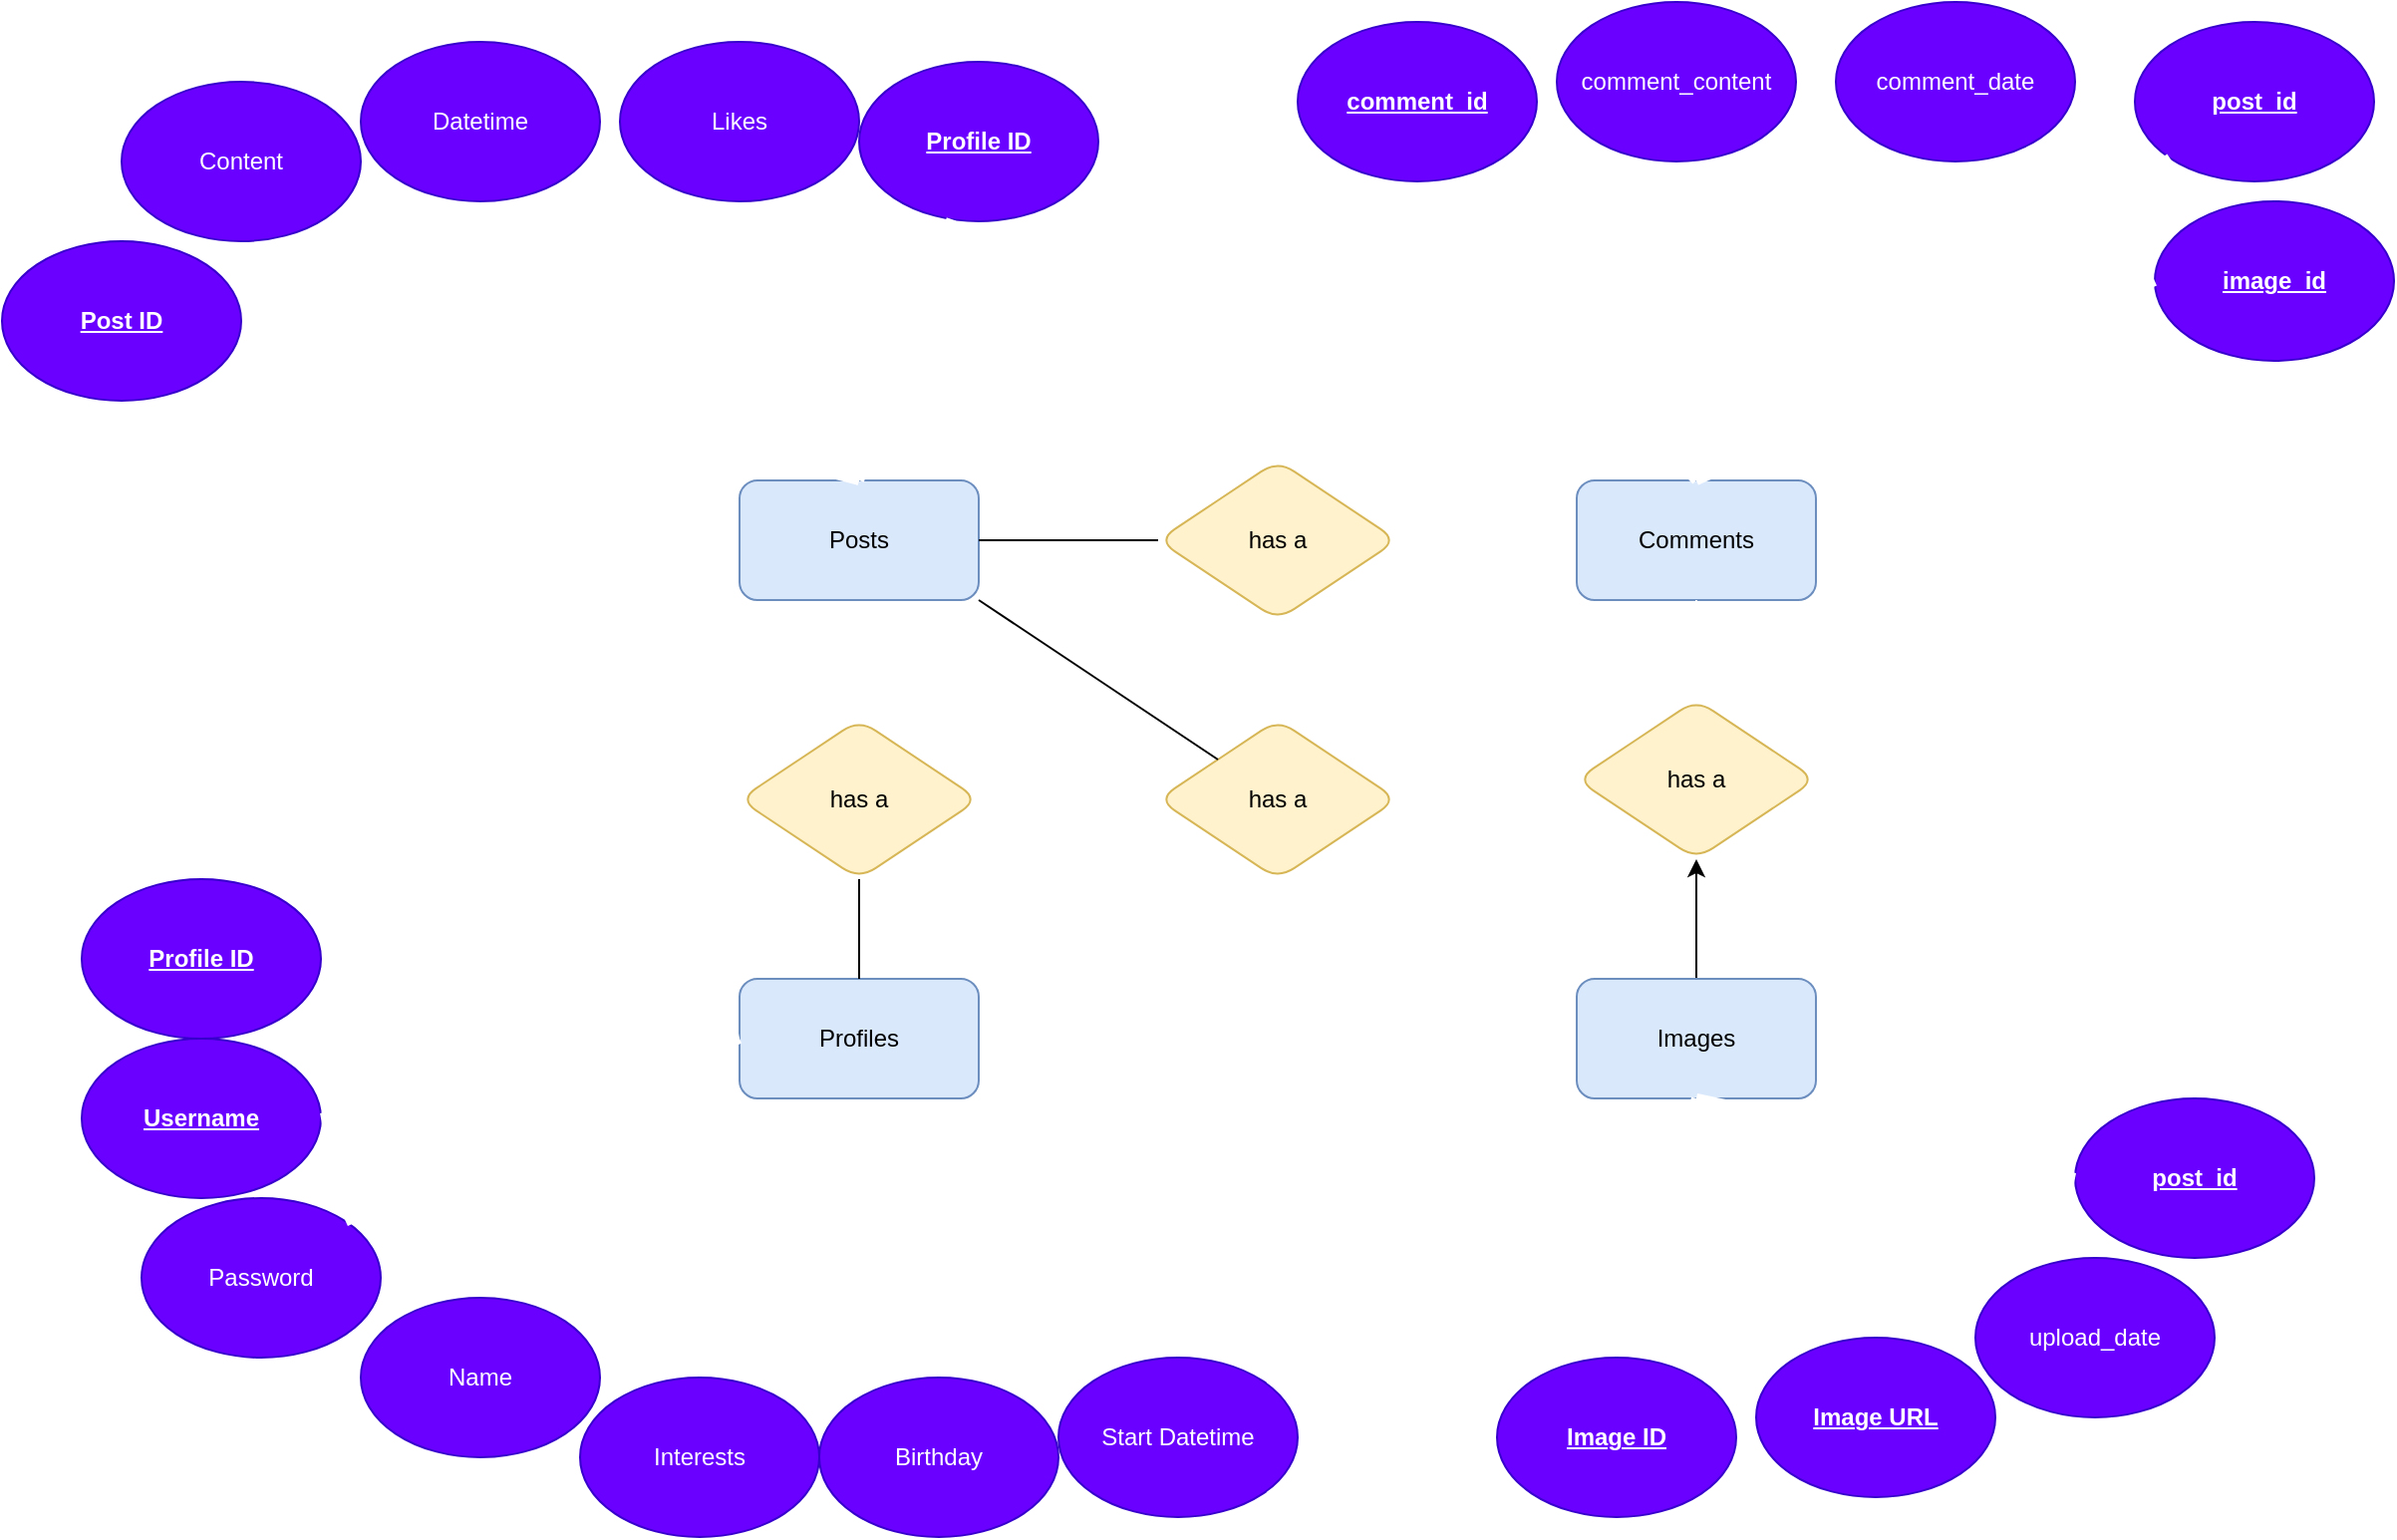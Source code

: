 <mxfile>
    <diagram id="yZH_5Jjst0wsc8hu-KF5" name="Page-1">
        <mxGraphModel dx="1373" dy="662" grid="1" gridSize="10" guides="1" tooltips="1" connect="1" arrows="1" fold="1" page="1" pageScale="1" pageWidth="850" pageHeight="1100" math="0" shadow="0">
            <root>
                <mxCell id="0"/>
                <mxCell id="1" parent="0"/>
                <mxCell id="16" style="html=1;exitX=0.5;exitY=1;exitDx=0;exitDy=0;entryX=0.5;entryY=0;entryDx=0;entryDy=0;strokeWidth=5;endArrow=none;endFill=0;fillColor=#008a00;strokeColor=#FFFFFF;" parent="1" source="2" target="11" edge="1">
                    <mxGeometry relative="1" as="geometry"/>
                </mxCell>
                <mxCell id="17" style="html=1;exitX=0.5;exitY=1;exitDx=0;exitDy=0;entryX=0.5;entryY=0;entryDx=0;entryDy=0;strokeWidth=1;endArrow=none;endFill=0;fillColor=#008a00;strokeColor=#FFFFFF;" parent="1" source="2" target="12" edge="1">
                    <mxGeometry relative="1" as="geometry"/>
                </mxCell>
                <mxCell id="18" style="html=1;exitX=0;exitY=0.5;exitDx=0;exitDy=0;entryX=1;entryY=0.5;entryDx=0;entryDy=0;strokeWidth=5;endArrow=none;endFill=0;fillColor=#008a00;strokeColor=#FFFFFF;" parent="1" source="2" target="10" edge="1">
                    <mxGeometry relative="1" as="geometry"/>
                </mxCell>
                <mxCell id="21" style="html=1;exitX=0.5;exitY=1;exitDx=0;exitDy=0;entryX=0.5;entryY=0;entryDx=0;entryDy=0;strokeWidth=1;endArrow=none;endFill=0;fillColor=#008a00;strokeColor=#FFFFFF;" parent="1" source="2" target="20" edge="1">
                    <mxGeometry relative="1" as="geometry"/>
                </mxCell>
                <mxCell id="22" style="html=1;exitX=0.5;exitY=1;exitDx=0;exitDy=0;entryX=1;entryY=0;entryDx=0;entryDy=0;strokeWidth=5;endArrow=none;endFill=0;fillColor=#008a00;strokeColor=#FFFFFF;" parent="1" source="2" target="19" edge="1">
                    <mxGeometry relative="1" as="geometry"/>
                </mxCell>
                <mxCell id="2" value="Profiles" style="rounded=1;whiteSpace=wrap;html=1;fillColor=#dae8fc;strokeColor=#6c8ebf;fontColor=#000000;" parent="1" vertex="1">
                    <mxGeometry x="450" y="550" width="120" height="60" as="geometry"/>
                </mxCell>
                <mxCell id="10" value="Profile ID" style="ellipse;whiteSpace=wrap;html=1;fillColor=#6a00ff;fontColor=#ffffff;strokeColor=#3700CC;rounded=1;fontStyle=5" parent="1" vertex="1">
                    <mxGeometry x="120" y="500" width="120" height="80" as="geometry"/>
                </mxCell>
                <mxCell id="11" value="Start Datetime" style="ellipse;whiteSpace=wrap;html=1;fillColor=#6a00ff;fontColor=#ffffff;strokeColor=#3700CC;rounded=1;" parent="1" vertex="1">
                    <mxGeometry x="610" y="740" width="120" height="80" as="geometry"/>
                </mxCell>
                <mxCell id="12" value="Interests" style="ellipse;whiteSpace=wrap;html=1;fillColor=#6a00ff;fontColor=#ffffff;strokeColor=#3700CC;rounded=1;" parent="1" vertex="1">
                    <mxGeometry x="370" y="750" width="120" height="80" as="geometry"/>
                </mxCell>
                <mxCell id="19" value="Name" style="ellipse;whiteSpace=wrap;html=1;fillColor=#6a00ff;fontColor=#ffffff;strokeColor=#3700CC;rounded=1;" parent="1" vertex="1">
                    <mxGeometry x="260" y="710" width="120" height="80" as="geometry"/>
                </mxCell>
                <mxCell id="20" value="Birthday" style="ellipse;whiteSpace=wrap;html=1;fillColor=#6a00ff;fontColor=#ffffff;strokeColor=#3700CC;rounded=1;" parent="1" vertex="1">
                    <mxGeometry x="490" y="750" width="120" height="80" as="geometry"/>
                </mxCell>
                <mxCell id="93" style="edgeStyle=none;rounded=1;html=1;exitX=0;exitY=0.5;exitDx=0;exitDy=0;entryX=1;entryY=0.5;entryDx=0;entryDy=0;strokeColor=#FFFFFF;strokeWidth=5;fontColor=#000000;" parent="1" source="23" target="27" edge="1">
                    <mxGeometry relative="1" as="geometry"/>
                </mxCell>
                <mxCell id="23" value="Comments" style="rounded=1;whiteSpace=wrap;html=1;fillColor=#dae8fc;strokeColor=#6c8ebf;fontColor=#000000;" parent="1" vertex="1">
                    <mxGeometry x="870" y="300" width="120" height="60" as="geometry"/>
                </mxCell>
                <mxCell id="95" style="edgeStyle=none;rounded=1;html=1;exitX=0;exitY=0;exitDx=0;exitDy=0;strokeColor=#FFFFFF;strokeWidth=5;fontColor=#000000;" parent="1" source="24" target="28" edge="1">
                    <mxGeometry relative="1" as="geometry"/>
                </mxCell>
                <mxCell id="117" style="edgeStyle=none;html=1;exitX=0.5;exitY=0;exitDx=0;exitDy=0;entryX=0.5;entryY=1;entryDx=0;entryDy=0;strokeWidth=1;" edge="1" parent="1" source="24" target="105">
                    <mxGeometry relative="1" as="geometry"/>
                </mxCell>
                <mxCell id="24" value="Images" style="rounded=1;whiteSpace=wrap;html=1;fillColor=#dae8fc;strokeColor=#6c8ebf;fontColor=#000000;" parent="1" vertex="1">
                    <mxGeometry x="870" y="550" width="120" height="60" as="geometry"/>
                </mxCell>
                <mxCell id="92" style="edgeStyle=none;rounded=1;html=1;exitX=0.5;exitY=1;exitDx=0;exitDy=0;entryX=0.5;entryY=0;entryDx=0;entryDy=0;strokeColor=#FFFFFF;strokeWidth=5;fontColor=#000000;" parent="1" source="25" target="30" edge="1">
                    <mxGeometry relative="1" as="geometry"/>
                </mxCell>
                <mxCell id="25" value="Posts" style="rounded=1;whiteSpace=wrap;html=1;fillColor=#dae8fc;strokeColor=#6c8ebf;fontColor=#000000;" parent="1" vertex="1">
                    <mxGeometry x="450" y="300" width="120" height="60" as="geometry"/>
                </mxCell>
                <mxCell id="27" value="has a" style="rhombus;whiteSpace=wrap;html=1;rounded=1;fillColor=#fff2cc;strokeColor=#d6b656;fontColor=#000000;" parent="1" vertex="1">
                    <mxGeometry x="660" y="290" width="120" height="80" as="geometry"/>
                </mxCell>
                <mxCell id="28" value="has a" style="rhombus;whiteSpace=wrap;html=1;rounded=1;fillColor=#fff2cc;strokeColor=#d6b656;fontColor=#000000;" parent="1" vertex="1">
                    <mxGeometry x="660" y="420" width="120" height="80" as="geometry"/>
                </mxCell>
                <mxCell id="30" value="has a" style="rhombus;whiteSpace=wrap;html=1;rounded=1;fillColor=#fff2cc;strokeColor=#d6b656;fontColor=#000000;" parent="1" vertex="1">
                    <mxGeometry x="450" y="420" width="120" height="80" as="geometry"/>
                </mxCell>
                <mxCell id="38" value="" style="endArrow=none;html=1;rounded=1;fontColor=#000000;exitX=0;exitY=0.5;exitDx=0;exitDy=0;entryX=1;entryY=0.5;entryDx=0;entryDy=0;" parent="1" source="27" target="25" edge="1">
                    <mxGeometry width="50" height="50" relative="1" as="geometry">
                        <mxPoint x="800" y="380" as="sourcePoint"/>
                        <mxPoint x="620" y="230" as="targetPoint"/>
                    </mxGeometry>
                </mxCell>
                <mxCell id="50" value="" style="endArrow=none;html=1;rounded=1;fontColor=#000000;entryX=1;entryY=1;entryDx=0;entryDy=0;exitX=0;exitY=0;exitDx=0;exitDy=0;" parent="1" source="28" target="25" edge="1">
                    <mxGeometry width="50" height="50" relative="1" as="geometry">
                        <mxPoint x="760" y="480" as="sourcePoint"/>
                        <mxPoint x="810" y="430" as="targetPoint"/>
                    </mxGeometry>
                </mxCell>
                <mxCell id="52" value="" style="endArrow=none;html=1;rounded=1;fontColor=#000000;exitX=0.5;exitY=1;exitDx=0;exitDy=0;entryX=0.5;entryY=0;entryDx=0;entryDy=0;" parent="1" source="30" target="2" edge="1">
                    <mxGeometry width="50" height="50" relative="1" as="geometry">
                        <mxPoint x="680" y="480" as="sourcePoint"/>
                        <mxPoint x="730" y="430" as="targetPoint"/>
                    </mxGeometry>
                </mxCell>
                <mxCell id="57" style="html=1;exitX=0.5;exitY=0;exitDx=0;exitDy=0;entryX=0.5;entryY=1;entryDx=0;entryDy=0;strokeWidth=5;endArrow=none;endFill=0;fillColor=#008a00;strokeColor=#FFFFFF;" parent="1" source="25" target="63" edge="1">
                    <mxGeometry relative="1" as="geometry">
                        <mxPoint x="420" y="-10" as="sourcePoint"/>
                    </mxGeometry>
                </mxCell>
                <mxCell id="58" style="html=1;exitX=0.5;exitY=0;exitDx=0;exitDy=0;entryX=1;entryY=0.5;entryDx=0;entryDy=0;strokeWidth=5;endArrow=none;endFill=0;fillColor=#008a00;strokeColor=#FFFFFF;" parent="1" source="25" target="61" edge="1">
                    <mxGeometry relative="1" as="geometry">
                        <mxPoint x="420" y="-10" as="sourcePoint"/>
                    </mxGeometry>
                </mxCell>
                <mxCell id="59" style="html=1;exitX=0.5;exitY=0;exitDx=0;exitDy=0;entryX=0.5;entryY=1;entryDx=0;entryDy=0;strokeWidth=1;endArrow=none;endFill=0;fillColor=#008a00;strokeColor=#FFFFFF;" parent="1" source="25" target="65" edge="1">
                    <mxGeometry relative="1" as="geometry">
                        <mxPoint x="420" y="-10" as="sourcePoint"/>
                    </mxGeometry>
                </mxCell>
                <mxCell id="60" style="html=1;exitX=0.5;exitY=0;exitDx=0;exitDy=0;entryX=1;entryY=1;entryDx=0;entryDy=0;strokeWidth=5;endArrow=none;endFill=0;fillColor=#008a00;strokeColor=#FFFFFF;" parent="1" source="25" target="64" edge="1">
                    <mxGeometry relative="1" as="geometry">
                        <mxPoint x="420" y="-10" as="sourcePoint"/>
                    </mxGeometry>
                </mxCell>
                <mxCell id="61" value="Post ID" style="ellipse;whiteSpace=wrap;html=1;fillColor=#6a00ff;fontColor=#ffffff;strokeColor=#3700CC;rounded=1;fontStyle=5" parent="1" vertex="1">
                    <mxGeometry x="80" y="180" width="120" height="80" as="geometry"/>
                </mxCell>
                <mxCell id="63" value="Datetime" style="ellipse;whiteSpace=wrap;html=1;fillColor=#6a00ff;fontColor=#ffffff;strokeColor=#3700CC;rounded=1;" parent="1" vertex="1">
                    <mxGeometry x="260" y="80" width="120" height="80" as="geometry"/>
                </mxCell>
                <mxCell id="64" value="Content" style="ellipse;whiteSpace=wrap;html=1;fillColor=#6a00ff;fontColor=#ffffff;strokeColor=#3700CC;rounded=1;" parent="1" vertex="1">
                    <mxGeometry x="140" y="100" width="120" height="80" as="geometry"/>
                </mxCell>
                <mxCell id="65" value="Likes" style="ellipse;whiteSpace=wrap;html=1;fillColor=#6a00ff;fontColor=#ffffff;strokeColor=#3700CC;rounded=1;" parent="1" vertex="1">
                    <mxGeometry x="390" y="80" width="120" height="80" as="geometry"/>
                </mxCell>
                <mxCell id="67" style="html=1;exitX=0.5;exitY=1;exitDx=0;exitDy=0;entryX=0;entryY=0;entryDx=0;entryDy=0;strokeWidth=5;endArrow=none;endFill=0;fillColor=#008a00;strokeColor=#FFFFFF;" parent="1" source="24" target="73" edge="1">
                    <mxGeometry relative="1" as="geometry">
                        <mxPoint x="1110" y="710" as="sourcePoint"/>
                    </mxGeometry>
                </mxCell>
                <mxCell id="68" style="html=1;exitX=0.5;exitY=1;exitDx=0;exitDy=0;entryX=0.5;entryY=0;entryDx=0;entryDy=0;strokeWidth=5;endArrow=none;endFill=0;fillColor=#008a00;strokeColor=#FFFFFF;" parent="1" source="24" target="71" edge="1">
                    <mxGeometry relative="1" as="geometry">
                        <mxPoint x="1110" y="710" as="sourcePoint"/>
                    </mxGeometry>
                </mxCell>
                <mxCell id="70" style="html=1;exitX=0.5;exitY=1;exitDx=0;exitDy=0;entryX=0.5;entryY=0;entryDx=0;entryDy=0;strokeWidth=5;endArrow=none;endFill=0;fillColor=#008a00;strokeColor=#FFFFFF;" parent="1" source="24" target="74" edge="1">
                    <mxGeometry relative="1" as="geometry">
                        <mxPoint x="1110" y="710" as="sourcePoint"/>
                    </mxGeometry>
                </mxCell>
                <mxCell id="71" value="Image ID" style="ellipse;whiteSpace=wrap;html=1;fillColor=#6a00ff;fontColor=#ffffff;strokeColor=#3700CC;rounded=1;fontStyle=5" parent="1" vertex="1">
                    <mxGeometry x="830" y="740" width="120" height="80" as="geometry"/>
                </mxCell>
                <mxCell id="73" value="upload_date" style="ellipse;whiteSpace=wrap;html=1;fillColor=#6a00ff;fontColor=#ffffff;strokeColor=#3700CC;rounded=1;" parent="1" vertex="1">
                    <mxGeometry x="1070" y="690" width="120" height="80" as="geometry"/>
                </mxCell>
                <mxCell id="74" value="Image URL" style="ellipse;whiteSpace=wrap;html=1;fillColor=#6a00ff;fontColor=#ffffff;strokeColor=#3700CC;rounded=1;fontStyle=5" parent="1" vertex="1">
                    <mxGeometry x="960" y="730" width="120" height="80" as="geometry"/>
                </mxCell>
                <mxCell id="77" style="html=1;exitX=0.5;exitY=0;exitDx=0;exitDy=0;entryX=0.5;entryY=1;entryDx=0;entryDy=0;strokeWidth=5;endArrow=none;endFill=0;fillColor=#008a00;strokeColor=#FFFFFF;" parent="1" source="23" target="83" edge="1">
                    <mxGeometry relative="1" as="geometry">
                        <mxPoint x="1070" y="-10" as="sourcePoint"/>
                    </mxGeometry>
                </mxCell>
                <mxCell id="78" style="html=1;exitX=0.5;exitY=0;exitDx=0;exitDy=0;entryX=0.5;entryY=1;entryDx=0;entryDy=0;strokeWidth=5;endArrow=none;endFill=0;fillColor=#008a00;strokeColor=#FFFFFF;" parent="1" source="23" target="81" edge="1">
                    <mxGeometry relative="1" as="geometry">
                        <mxPoint x="1070" y="-10" as="sourcePoint"/>
                    </mxGeometry>
                </mxCell>
                <mxCell id="80" style="html=1;exitX=0.5;exitY=0;exitDx=0;exitDy=0;entryX=0.5;entryY=1;entryDx=0;entryDy=0;strokeWidth=5;endArrow=none;endFill=0;fillColor=#008a00;strokeColor=#FFFFFF;" parent="1" source="23" target="84" edge="1">
                    <mxGeometry relative="1" as="geometry">
                        <mxPoint x="1070" y="-10" as="sourcePoint"/>
                    </mxGeometry>
                </mxCell>
                <mxCell id="81" value="comment_id" style="ellipse;whiteSpace=wrap;html=1;fillColor=#6a00ff;fontColor=#ffffff;strokeColor=#3700CC;rounded=1;fontStyle=5" parent="1" vertex="1">
                    <mxGeometry x="730" y="70" width="120" height="80" as="geometry"/>
                </mxCell>
                <mxCell id="83" value="comment_date" style="ellipse;whiteSpace=wrap;html=1;fillColor=#6a00ff;fontColor=#ffffff;strokeColor=#3700CC;rounded=1;" parent="1" vertex="1">
                    <mxGeometry x="1000" y="60" width="120" height="80" as="geometry"/>
                </mxCell>
                <mxCell id="84" value="comment_content" style="ellipse;whiteSpace=wrap;html=1;fillColor=#6a00ff;fontColor=#ffffff;strokeColor=#3700CC;rounded=1;" parent="1" vertex="1">
                    <mxGeometry x="860" y="60" width="120" height="80" as="geometry"/>
                </mxCell>
                <mxCell id="86" value="Username" style="ellipse;whiteSpace=wrap;html=1;fillColor=#6a00ff;fontColor=#ffffff;strokeColor=#3700CC;rounded=1;fontStyle=5" parent="1" vertex="1">
                    <mxGeometry x="120" y="580" width="120" height="80" as="geometry"/>
                </mxCell>
                <mxCell id="87" value="Password" style="ellipse;whiteSpace=wrap;html=1;fillColor=#6a00ff;fontColor=#ffffff;strokeColor=#3700CC;rounded=1;" parent="1" vertex="1">
                    <mxGeometry x="150" y="660" width="120" height="80" as="geometry"/>
                </mxCell>
                <mxCell id="89" style="html=1;exitX=0;exitY=0.5;exitDx=0;exitDy=0;entryX=1;entryY=0.5;entryDx=0;entryDy=0;strokeWidth=5;endArrow=none;endFill=0;fillColor=#008a00;strokeColor=#FFFFFF;" parent="1" source="2" target="86" edge="1">
                    <mxGeometry relative="1" as="geometry">
                        <mxPoint x="460" y="590" as="sourcePoint"/>
                        <mxPoint x="250" y="550" as="targetPoint"/>
                    </mxGeometry>
                </mxCell>
                <mxCell id="90" style="html=1;exitX=0;exitY=0.5;exitDx=0;exitDy=0;entryX=1;entryY=0;entryDx=0;entryDy=0;strokeWidth=5;endArrow=none;endFill=0;fillColor=#008a00;strokeColor=#FFFFFF;" parent="1" source="2" target="87" edge="1">
                    <mxGeometry relative="1" as="geometry">
                        <mxPoint x="470" y="600" as="sourcePoint"/>
                        <mxPoint x="260" y="560" as="targetPoint"/>
                    </mxGeometry>
                </mxCell>
                <mxCell id="101" value="&lt;u&gt;&lt;b&gt;post_id&lt;/b&gt;&lt;/u&gt;" style="ellipse;whiteSpace=wrap;html=1;fillColor=#6a00ff;fontColor=#ffffff;strokeColor=#3700CC;rounded=1;" parent="1" vertex="1">
                    <mxGeometry x="1120" y="610" width="120" height="80" as="geometry"/>
                </mxCell>
                <mxCell id="102" style="html=1;exitX=0.5;exitY=1;exitDx=0;exitDy=0;entryX=0;entryY=0.5;entryDx=0;entryDy=0;strokeWidth=5;endArrow=none;endFill=0;fillColor=#008a00;strokeColor=#FFFFFF;" parent="1" source="24" target="101" edge="1">
                    <mxGeometry relative="1" as="geometry">
                        <mxPoint x="940" y="620" as="sourcePoint"/>
                        <mxPoint x="1140" y="700" as="targetPoint"/>
                    </mxGeometry>
                </mxCell>
                <mxCell id="103" value="&lt;u&gt;&lt;b&gt;post_id&lt;/b&gt;&lt;/u&gt;" style="ellipse;whiteSpace=wrap;html=1;fillColor=#6a00ff;fontColor=#ffffff;strokeColor=#3700CC;rounded=1;" parent="1" vertex="1">
                    <mxGeometry x="1150" y="70" width="120" height="80" as="geometry"/>
                </mxCell>
                <mxCell id="104" style="html=1;exitX=0.5;exitY=0;exitDx=0;exitDy=0;entryX=0;entryY=1;entryDx=0;entryDy=0;strokeWidth=5;endArrow=none;endFill=0;fillColor=#008a00;strokeColor=#FFFFFF;" parent="1" source="23" target="103" edge="1">
                    <mxGeometry relative="1" as="geometry">
                        <mxPoint x="940" y="310" as="sourcePoint"/>
                        <mxPoint x="1110" y="190" as="targetPoint"/>
                    </mxGeometry>
                </mxCell>
                <mxCell id="105" value="has a" style="rhombus;whiteSpace=wrap;html=1;rounded=1;fillColor=#fff2cc;strokeColor=#d6b656;fontColor=#000000;" parent="1" vertex="1">
                    <mxGeometry x="870" y="410" width="120" height="80" as="geometry"/>
                </mxCell>
                <mxCell id="107" value="Profile ID" style="ellipse;whiteSpace=wrap;html=1;fillColor=#6a00ff;fontColor=#ffffff;strokeColor=#3700CC;rounded=1;fontStyle=5" parent="1" vertex="1">
                    <mxGeometry x="510" y="90" width="120" height="80" as="geometry"/>
                </mxCell>
                <mxCell id="109" style="html=1;exitX=0.5;exitY=0;exitDx=0;exitDy=0;strokeWidth=5;endArrow=none;endFill=0;fillColor=#008a00;strokeColor=#FFFFFF;" parent="1" source="25" target="107" edge="1">
                    <mxGeometry relative="1" as="geometry">
                        <mxPoint x="550" y="280" as="sourcePoint"/>
                        <mxPoint x="740" y="210" as="targetPoint"/>
                    </mxGeometry>
                </mxCell>
                <mxCell id="110" style="edgeStyle=none;rounded=1;html=1;exitX=0.5;exitY=1;exitDx=0;exitDy=0;entryX=0.5;entryY=0;entryDx=0;entryDy=0;strokeColor=#FFFFFF;strokeWidth=1;fontColor=#000000;endArrow=none;endFill=0;" parent="1" source="23" target="105" edge="1">
                    <mxGeometry relative="1" as="geometry">
                        <mxPoint x="880" y="340" as="sourcePoint"/>
                        <mxPoint x="790" y="340" as="targetPoint"/>
                    </mxGeometry>
                </mxCell>
                <mxCell id="115" value="&lt;span&gt;&lt;span&gt;image_id&lt;/span&gt;&lt;/span&gt;" style="ellipse;whiteSpace=wrap;html=1;fillColor=#6a00ff;fontColor=#ffffff;strokeColor=#3700CC;rounded=1;fontStyle=5" vertex="1" parent="1">
                    <mxGeometry x="1160" y="160" width="120" height="80" as="geometry"/>
                </mxCell>
                <mxCell id="116" style="html=1;entryX=0;entryY=0.5;entryDx=0;entryDy=0;strokeWidth=5;endArrow=none;endFill=0;fillColor=#008a00;strokeColor=#FFFFFF;exitX=0.5;exitY=0;exitDx=0;exitDy=0;" edge="1" parent="1" source="23" target="115">
                    <mxGeometry relative="1" as="geometry">
                        <mxPoint x="930" y="300" as="sourcePoint"/>
                        <mxPoint x="1177.574" y="148.284" as="targetPoint"/>
                    </mxGeometry>
                </mxCell>
            </root>
        </mxGraphModel>
    </diagram>
</mxfile>